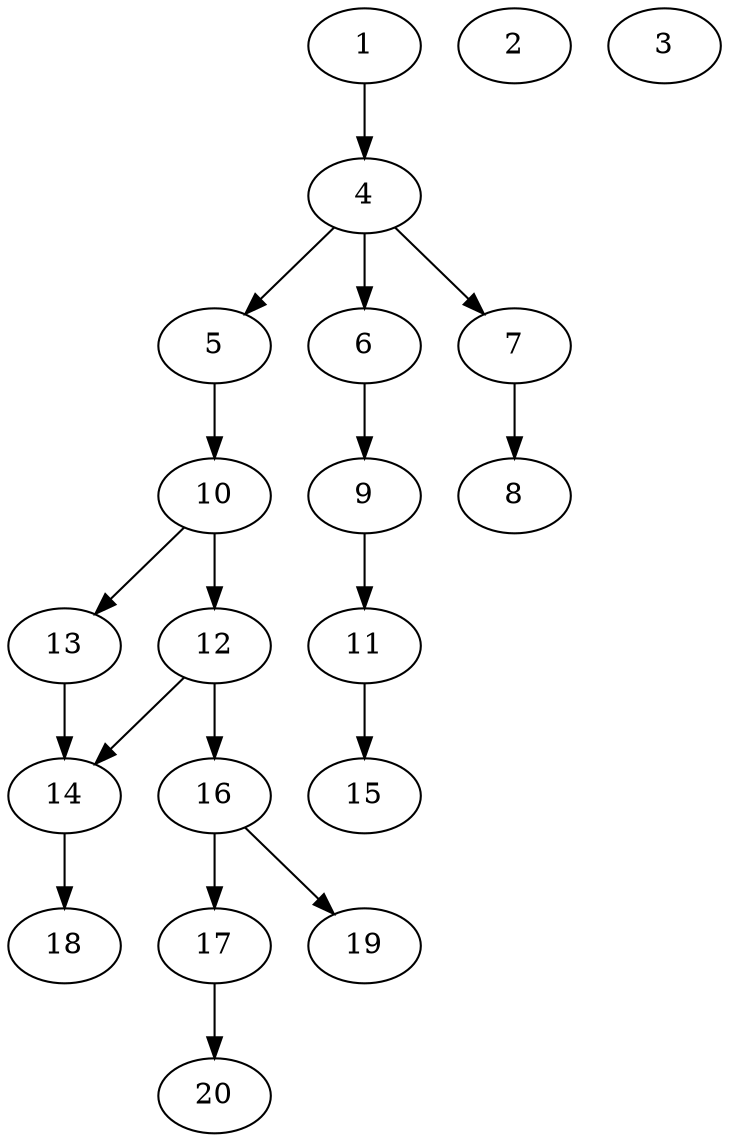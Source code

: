 // DAG automatically generated by daggen at Sat Jul 27 15:34:46 2019
// ./daggen --dot -n 20 --ccr 0.4 --fat 0.4 --regular 0.5 --density 0.4 --mindata 5242880 --maxdata 52428800 
digraph G {
  1 [size="73313280", alpha="0.10", expect_size="29325312"] 
  1 -> 4 [size ="29325312"]
  2 [size="54771200", alpha="0.08", expect_size="21908480"] 
  3 [size="103933440", alpha="0.09", expect_size="41573376"] 
  4 [size="77818880", alpha="0.16", expect_size="31127552"] 
  4 -> 5 [size ="31127552"]
  4 -> 6 [size ="31127552"]
  4 -> 7 [size ="31127552"]
  5 [size="40110080", alpha="0.18", expect_size="16044032"] 
  5 -> 10 [size ="16044032"]
  6 [size="21416960", alpha="0.09", expect_size="8566784"] 
  6 -> 9 [size ="8566784"]
  7 [size="118625280", alpha="0.09", expect_size="47450112"] 
  7 -> 8 [size ="47450112"]
  8 [size="19461120", alpha="0.01", expect_size="7784448"] 
  9 [size="34777600", alpha="0.16", expect_size="13911040"] 
  9 -> 11 [size ="13911040"]
  10 [size="115036160", alpha="0.12", expect_size="46014464"] 
  10 -> 12 [size ="46014464"]
  10 -> 13 [size ="46014464"]
  11 [size="31275520", alpha="0.13", expect_size="12510208"] 
  11 -> 15 [size ="12510208"]
  12 [size="87536640", alpha="0.18", expect_size="35014656"] 
  12 -> 14 [size ="35014656"]
  12 -> 16 [size ="35014656"]
  13 [size="14461440", alpha="0.06", expect_size="5784576"] 
  13 -> 14 [size ="5784576"]
  14 [size="64926720", alpha="0.15", expect_size="25970688"] 
  14 -> 18 [size ="25970688"]
  15 [size="42137600", alpha="0.15", expect_size="16855040"] 
  16 [size="28871680", alpha="0.09", expect_size="11548672"] 
  16 -> 17 [size ="11548672"]
  16 -> 19 [size ="11548672"]
  17 [size="80862720", alpha="0.04", expect_size="32345088"] 
  17 -> 20 [size ="32345088"]
  18 [size="15459840", alpha="0.12", expect_size="6183936"] 
  19 [size="23989760", alpha="0.16", expect_size="9595904"] 
  20 [size="118968320", alpha="0.12", expect_size="47587328"] 
}
